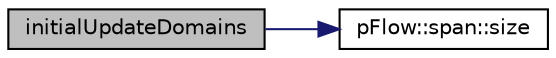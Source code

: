 digraph "initialUpdateDomains"
{
 // LATEX_PDF_SIZE
  edge [fontname="Helvetica",fontsize="10",labelfontname="Helvetica",labelfontsize="10"];
  node [fontname="Helvetica",fontsize="10",shape=record];
  rankdir="LR";
  Node1 [label="initialUpdateDomains",height=0.2,width=0.4,color="black", fillcolor="grey75", style="filled", fontcolor="black",tooltip=" "];
  Node1 -> Node2 [color="midnightblue",fontsize="10",style="solid",fontname="Helvetica"];
  Node2 [label="pFlow::span::size",height=0.2,width=0.4,color="black", fillcolor="white", style="filled",URL="$classpFlow_1_1span.html#a29908231382cfa67191aec2c9f8bca23",tooltip="Returns the number of elements in the span."];
}
